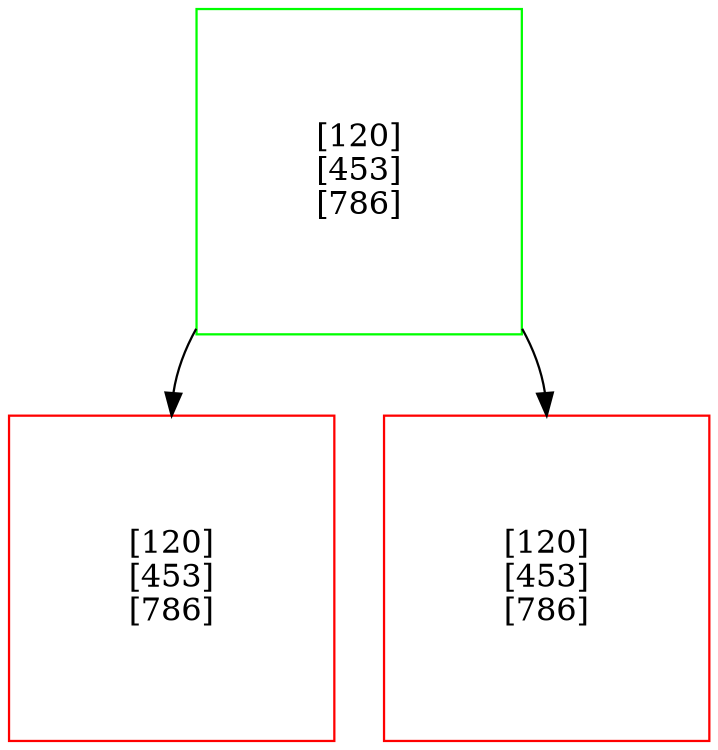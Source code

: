 digraph "puzzle tree graph" {
	graph [nodesep=0.3]
	node [fixedsize=true height=2 width=2]
	edge [len=1]
	size="5, 5!"
	<tree.TreeNode object at 0x000001AD1C9AB940> [label="[120]\n[453]\n[786]\n" color=green fixedsize=True shape=square width=0.2]
	<tree.TreeNode object at 0x000001AD1C9ABB20> [label="[120]\n[453]\n[786]\n" color=red fixedsize=True shape=square width=0.3]
	<tree.TreeNode object at 0x000001AD1C9AB940> -> <tree.TreeNode object at 0x000001AD1C9ABB20>:n
	<tree.TreeNode object at 0x000001AD1C9ABA90> [label="[120]\n[453]\n[786]\n" color=red fixedsize=True shape=square width=0.3]
	<tree.TreeNode object at 0x000001AD1C9AB940> -> <tree.TreeNode object at 0x000001AD1C9ABA90>:n
}
